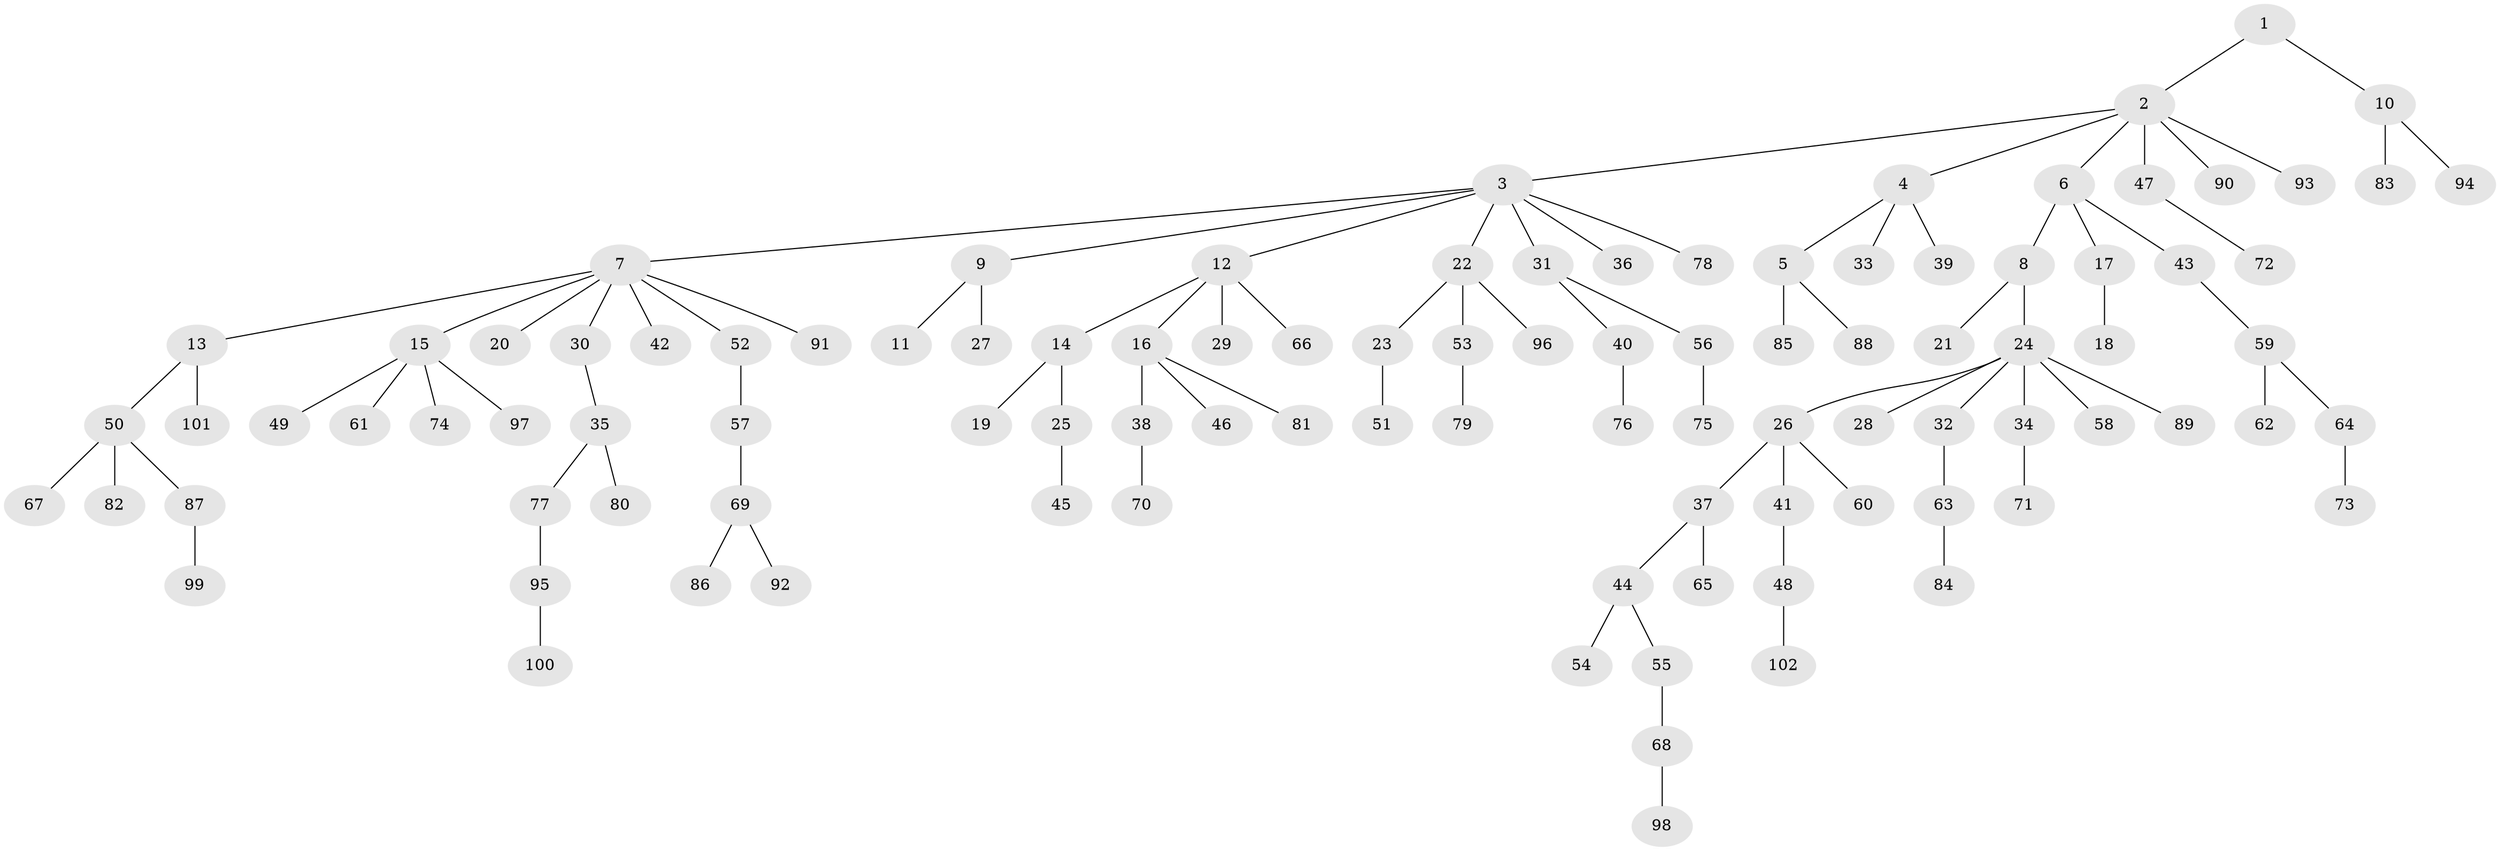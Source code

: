 // Generated by graph-tools (version 1.1) at 2025/36/03/09/25 02:36:40]
// undirected, 102 vertices, 101 edges
graph export_dot {
graph [start="1"]
  node [color=gray90,style=filled];
  1;
  2;
  3;
  4;
  5;
  6;
  7;
  8;
  9;
  10;
  11;
  12;
  13;
  14;
  15;
  16;
  17;
  18;
  19;
  20;
  21;
  22;
  23;
  24;
  25;
  26;
  27;
  28;
  29;
  30;
  31;
  32;
  33;
  34;
  35;
  36;
  37;
  38;
  39;
  40;
  41;
  42;
  43;
  44;
  45;
  46;
  47;
  48;
  49;
  50;
  51;
  52;
  53;
  54;
  55;
  56;
  57;
  58;
  59;
  60;
  61;
  62;
  63;
  64;
  65;
  66;
  67;
  68;
  69;
  70;
  71;
  72;
  73;
  74;
  75;
  76;
  77;
  78;
  79;
  80;
  81;
  82;
  83;
  84;
  85;
  86;
  87;
  88;
  89;
  90;
  91;
  92;
  93;
  94;
  95;
  96;
  97;
  98;
  99;
  100;
  101;
  102;
  1 -- 2;
  1 -- 10;
  2 -- 3;
  2 -- 4;
  2 -- 6;
  2 -- 47;
  2 -- 90;
  2 -- 93;
  3 -- 7;
  3 -- 9;
  3 -- 12;
  3 -- 22;
  3 -- 31;
  3 -- 36;
  3 -- 78;
  4 -- 5;
  4 -- 33;
  4 -- 39;
  5 -- 85;
  5 -- 88;
  6 -- 8;
  6 -- 17;
  6 -- 43;
  7 -- 13;
  7 -- 15;
  7 -- 20;
  7 -- 30;
  7 -- 42;
  7 -- 52;
  7 -- 91;
  8 -- 21;
  8 -- 24;
  9 -- 11;
  9 -- 27;
  10 -- 83;
  10 -- 94;
  12 -- 14;
  12 -- 16;
  12 -- 29;
  12 -- 66;
  13 -- 50;
  13 -- 101;
  14 -- 19;
  14 -- 25;
  15 -- 49;
  15 -- 61;
  15 -- 74;
  15 -- 97;
  16 -- 38;
  16 -- 46;
  16 -- 81;
  17 -- 18;
  22 -- 23;
  22 -- 53;
  22 -- 96;
  23 -- 51;
  24 -- 26;
  24 -- 28;
  24 -- 32;
  24 -- 34;
  24 -- 58;
  24 -- 89;
  25 -- 45;
  26 -- 37;
  26 -- 41;
  26 -- 60;
  30 -- 35;
  31 -- 40;
  31 -- 56;
  32 -- 63;
  34 -- 71;
  35 -- 77;
  35 -- 80;
  37 -- 44;
  37 -- 65;
  38 -- 70;
  40 -- 76;
  41 -- 48;
  43 -- 59;
  44 -- 54;
  44 -- 55;
  47 -- 72;
  48 -- 102;
  50 -- 67;
  50 -- 82;
  50 -- 87;
  52 -- 57;
  53 -- 79;
  55 -- 68;
  56 -- 75;
  57 -- 69;
  59 -- 62;
  59 -- 64;
  63 -- 84;
  64 -- 73;
  68 -- 98;
  69 -- 86;
  69 -- 92;
  77 -- 95;
  87 -- 99;
  95 -- 100;
}
